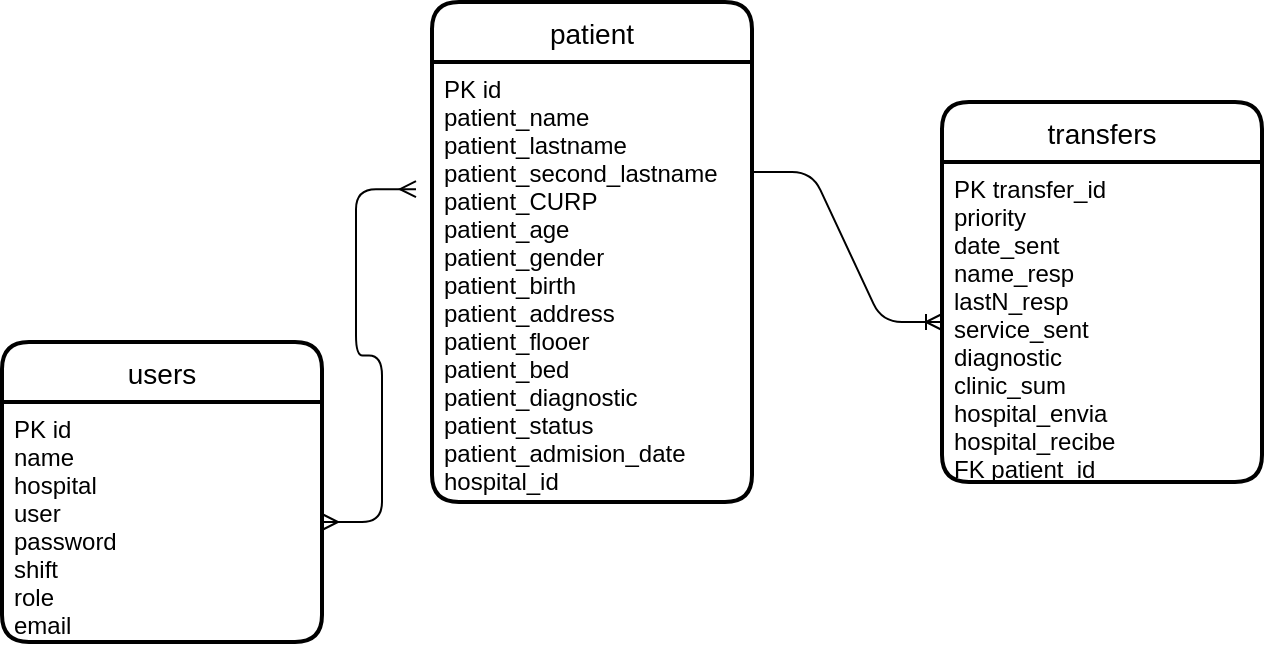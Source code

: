 <mxfile version="14.5.3" type="github">
  <diagram id="R2lEEEUBdFMjLlhIrx00" name="Page-1">
    <mxGraphModel dx="868" dy="460" grid="1" gridSize="10" guides="1" tooltips="1" connect="1" arrows="1" fold="1" page="1" pageScale="1" pageWidth="850" pageHeight="1100" math="0" shadow="0" extFonts="Permanent Marker^https://fonts.googleapis.com/css?family=Permanent+Marker">
      <root>
        <mxCell id="0" />
        <mxCell id="1" parent="0" />
        <mxCell id="alMeNuOkIj7yxBn2gCl5-1" value="patient" style="swimlane;childLayout=stackLayout;horizontal=1;startSize=30;horizontalStack=0;rounded=1;fontSize=14;fontStyle=0;strokeWidth=2;resizeParent=0;resizeLast=1;shadow=0;dashed=0;align=center;" vertex="1" parent="1">
          <mxGeometry x="265" y="150" width="160" height="250" as="geometry">
            <mxRectangle x="340" y="180" width="70" height="30" as="alternateBounds" />
          </mxGeometry>
        </mxCell>
        <mxCell id="alMeNuOkIj7yxBn2gCl5-2" value="PK id&#xa;patient_name&#xa;patient_lastname&#xa;patient_second_lastname&#xa;patient_CURP&#xa;patient_age&#xa;patient_gender&#xa;patient_birth&#xa;patient_address&#xa;patient_flooer&#xa;patient_bed&#xa;patient_diagnostic&#xa;patient_status&#xa;patient_admision_date&#xa;hospital_id" style="align=left;strokeColor=none;fillColor=none;spacingLeft=4;fontSize=12;verticalAlign=top;resizable=0;rotatable=0;part=1;" vertex="1" parent="alMeNuOkIj7yxBn2gCl5-1">
          <mxGeometry y="30" width="160" height="220" as="geometry" />
        </mxCell>
        <mxCell id="alMeNuOkIj7yxBn2gCl5-3" value="" style="edgeStyle=entityRelationEdgeStyle;fontSize=12;html=1;endArrow=ERmany;startArrow=ERmany;entryX=-0.05;entryY=0.289;entryDx=0;entryDy=0;entryPerimeter=0;exitX=1;exitY=0.5;exitDx=0;exitDy=0;" edge="1" parent="1" source="alMeNuOkIj7yxBn2gCl5-5" target="alMeNuOkIj7yxBn2gCl5-2">
          <mxGeometry width="100" height="100" relative="1" as="geometry">
            <mxPoint x="210" y="250" as="sourcePoint" />
            <mxPoint x="300" y="230" as="targetPoint" />
          </mxGeometry>
        </mxCell>
        <mxCell id="alMeNuOkIj7yxBn2gCl5-4" value="users" style="swimlane;childLayout=stackLayout;horizontal=1;startSize=30;horizontalStack=0;rounded=1;fontSize=14;fontStyle=0;strokeWidth=2;resizeParent=0;resizeLast=1;shadow=0;dashed=0;align=center;" vertex="1" parent="1">
          <mxGeometry x="50" y="320" width="160" height="150" as="geometry" />
        </mxCell>
        <mxCell id="alMeNuOkIj7yxBn2gCl5-5" value="PK id &#xa;name&#xa;hospital&#xa;user&#xa;password&#xa;shift&#xa;role&#xa;email&#xa;" style="align=left;strokeColor=none;fillColor=none;spacingLeft=4;fontSize=12;verticalAlign=top;resizable=0;rotatable=0;part=1;" vertex="1" parent="alMeNuOkIj7yxBn2gCl5-4">
          <mxGeometry y="30" width="160" height="120" as="geometry" />
        </mxCell>
        <mxCell id="alMeNuOkIj7yxBn2gCl5-7" value="transfers" style="swimlane;childLayout=stackLayout;horizontal=1;startSize=30;horizontalStack=0;rounded=1;fontSize=14;fontStyle=0;strokeWidth=2;resizeParent=0;resizeLast=1;shadow=0;dashed=0;align=center;" vertex="1" parent="1">
          <mxGeometry x="520" y="200" width="160" height="190" as="geometry" />
        </mxCell>
        <mxCell id="alMeNuOkIj7yxBn2gCl5-8" value="PK transfer_id&#xa;priority&#xa;date_sent&#xa;name_resp&#xa;lastN_resp&#xa;service_sent&#xa;diagnostic&#xa;clinic_sum&#xa;hospital_envia&#xa;hospital_recibe&#xa;FK patient_id" style="align=left;strokeColor=none;fillColor=none;spacingLeft=4;fontSize=12;verticalAlign=top;resizable=0;rotatable=0;part=1;" vertex="1" parent="alMeNuOkIj7yxBn2gCl5-7">
          <mxGeometry y="30" width="160" height="160" as="geometry" />
        </mxCell>
        <mxCell id="alMeNuOkIj7yxBn2gCl5-10" value="" style="edgeStyle=entityRelationEdgeStyle;fontSize=12;html=1;endArrow=ERoneToMany;exitX=1;exitY=0.25;exitDx=0;exitDy=0;entryX=0;entryY=0.5;entryDx=0;entryDy=0;" edge="1" parent="1" source="alMeNuOkIj7yxBn2gCl5-2" target="alMeNuOkIj7yxBn2gCl5-8">
          <mxGeometry width="100" height="100" relative="1" as="geometry">
            <mxPoint x="370" y="390" as="sourcePoint" />
            <mxPoint x="470" y="290" as="targetPoint" />
          </mxGeometry>
        </mxCell>
      </root>
    </mxGraphModel>
  </diagram>
</mxfile>
